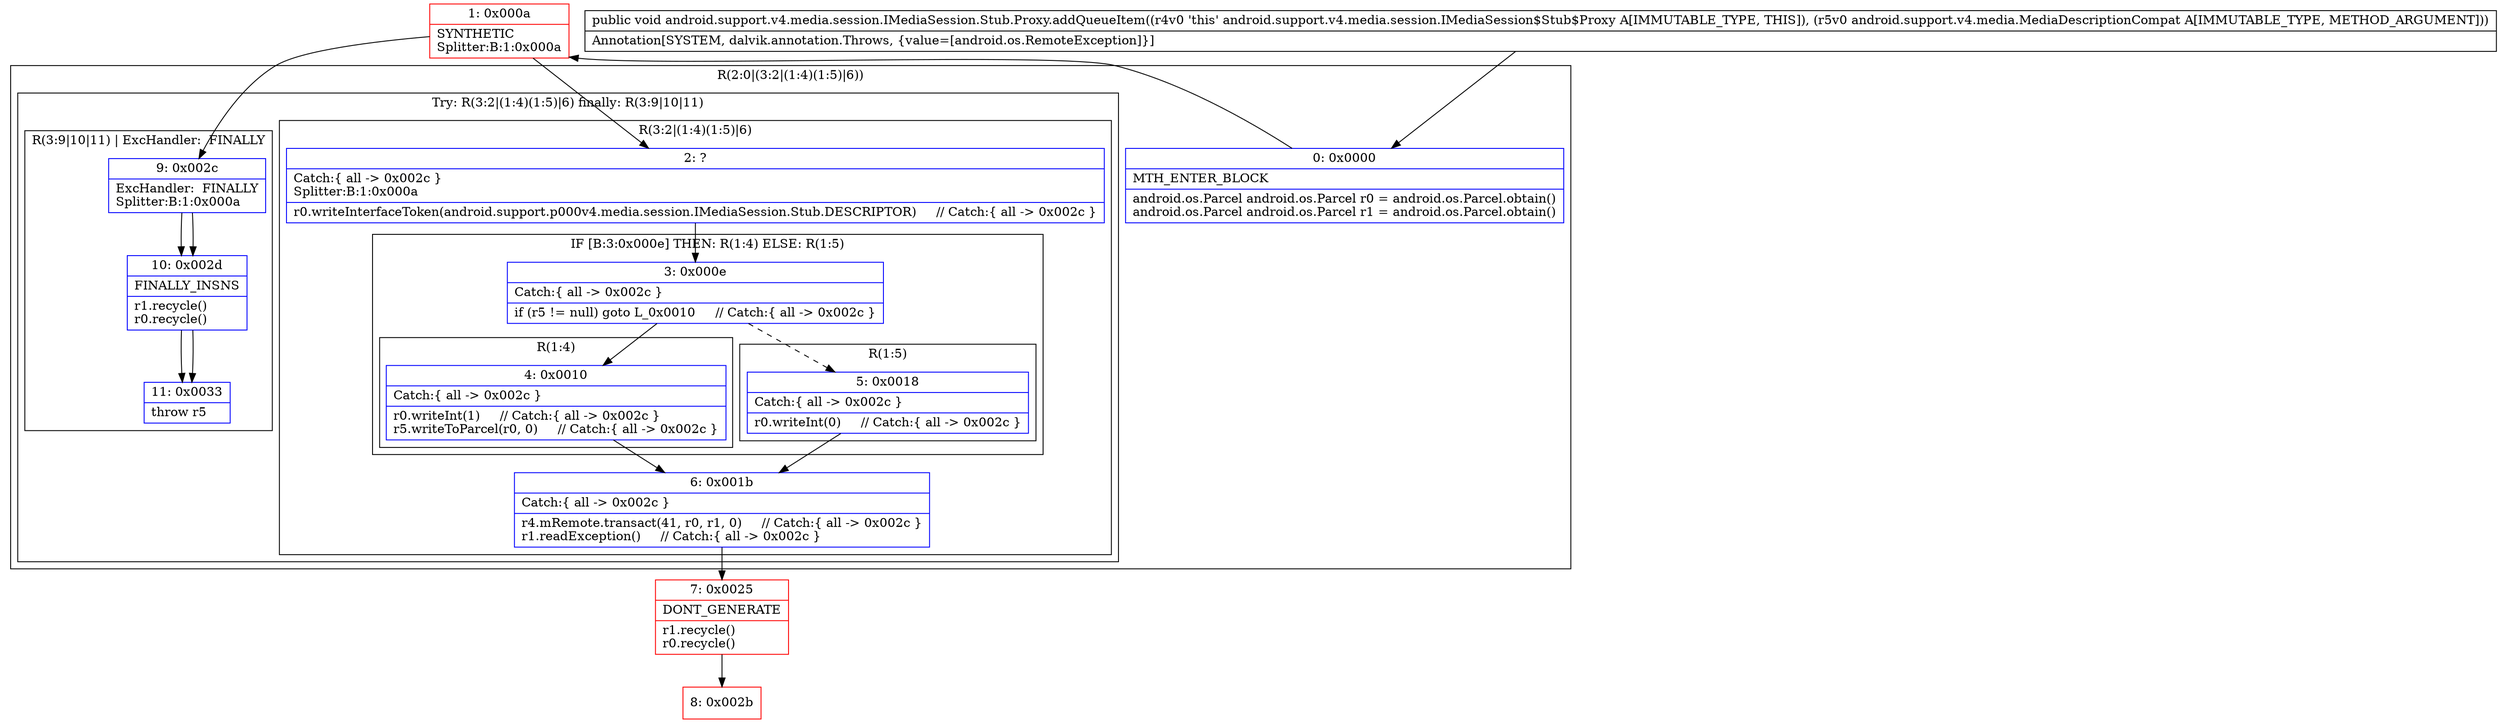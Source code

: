 digraph "CFG forandroid.support.v4.media.session.IMediaSession.Stub.Proxy.addQueueItem(Landroid\/support\/v4\/media\/MediaDescriptionCompat;)V" {
subgraph cluster_Region_1579803587 {
label = "R(2:0|(3:2|(1:4)(1:5)|6))";
node [shape=record,color=blue];
Node_0 [shape=record,label="{0\:\ 0x0000|MTH_ENTER_BLOCK\l|android.os.Parcel android.os.Parcel r0 = android.os.Parcel.obtain()\landroid.os.Parcel android.os.Parcel r1 = android.os.Parcel.obtain()\l}"];
subgraph cluster_TryCatchRegion_803004639 {
label = "Try: R(3:2|(1:4)(1:5)|6) finally: R(3:9|10|11)";
node [shape=record,color=blue];
subgraph cluster_Region_1357685815 {
label = "R(3:2|(1:4)(1:5)|6)";
node [shape=record,color=blue];
Node_2 [shape=record,label="{2\:\ ?|Catch:\{ all \-\> 0x002c \}\lSplitter:B:1:0x000a\l|r0.writeInterfaceToken(android.support.p000v4.media.session.IMediaSession.Stub.DESCRIPTOR)     \/\/ Catch:\{ all \-\> 0x002c \}\l}"];
subgraph cluster_IfRegion_1101180705 {
label = "IF [B:3:0x000e] THEN: R(1:4) ELSE: R(1:5)";
node [shape=record,color=blue];
Node_3 [shape=record,label="{3\:\ 0x000e|Catch:\{ all \-\> 0x002c \}\l|if (r5 != null) goto L_0x0010     \/\/ Catch:\{ all \-\> 0x002c \}\l}"];
subgraph cluster_Region_248650744 {
label = "R(1:4)";
node [shape=record,color=blue];
Node_4 [shape=record,label="{4\:\ 0x0010|Catch:\{ all \-\> 0x002c \}\l|r0.writeInt(1)     \/\/ Catch:\{ all \-\> 0x002c \}\lr5.writeToParcel(r0, 0)     \/\/ Catch:\{ all \-\> 0x002c \}\l}"];
}
subgraph cluster_Region_374245509 {
label = "R(1:5)";
node [shape=record,color=blue];
Node_5 [shape=record,label="{5\:\ 0x0018|Catch:\{ all \-\> 0x002c \}\l|r0.writeInt(0)     \/\/ Catch:\{ all \-\> 0x002c \}\l}"];
}
}
Node_6 [shape=record,label="{6\:\ 0x001b|Catch:\{ all \-\> 0x002c \}\l|r4.mRemote.transact(41, r0, r1, 0)     \/\/ Catch:\{ all \-\> 0x002c \}\lr1.readException()     \/\/ Catch:\{ all \-\> 0x002c \}\l}"];
}
subgraph cluster_Region_132666996 {
label = "R(3:9|10|11) | ExcHandler:  FINALLY\l";
node [shape=record,color=blue];
Node_9 [shape=record,label="{9\:\ 0x002c|ExcHandler:  FINALLY\lSplitter:B:1:0x000a\l}"];
Node_10 [shape=record,label="{10\:\ 0x002d|FINALLY_INSNS\l|r1.recycle()\lr0.recycle()\l}"];
Node_11 [shape=record,label="{11\:\ 0x0033|throw r5\l}"];
}
}
}
subgraph cluster_Region_132666996 {
label = "R(3:9|10|11) | ExcHandler:  FINALLY\l";
node [shape=record,color=blue];
Node_9 [shape=record,label="{9\:\ 0x002c|ExcHandler:  FINALLY\lSplitter:B:1:0x000a\l}"];
Node_10 [shape=record,label="{10\:\ 0x002d|FINALLY_INSNS\l|r1.recycle()\lr0.recycle()\l}"];
Node_11 [shape=record,label="{11\:\ 0x0033|throw r5\l}"];
}
Node_1 [shape=record,color=red,label="{1\:\ 0x000a|SYNTHETIC\lSplitter:B:1:0x000a\l}"];
Node_7 [shape=record,color=red,label="{7\:\ 0x0025|DONT_GENERATE\l|r1.recycle()\lr0.recycle()\l}"];
Node_8 [shape=record,color=red,label="{8\:\ 0x002b}"];
MethodNode[shape=record,label="{public void android.support.v4.media.session.IMediaSession.Stub.Proxy.addQueueItem((r4v0 'this' android.support.v4.media.session.IMediaSession$Stub$Proxy A[IMMUTABLE_TYPE, THIS]), (r5v0 android.support.v4.media.MediaDescriptionCompat A[IMMUTABLE_TYPE, METHOD_ARGUMENT]))  | Annotation[SYSTEM, dalvik.annotation.Throws, \{value=[android.os.RemoteException]\}]\l}"];
MethodNode -> Node_0;
Node_0 -> Node_1;
Node_2 -> Node_3;
Node_3 -> Node_4;
Node_3 -> Node_5[style=dashed];
Node_4 -> Node_6;
Node_5 -> Node_6;
Node_6 -> Node_7;
Node_9 -> Node_10;
Node_10 -> Node_11;
Node_9 -> Node_10;
Node_10 -> Node_11;
Node_1 -> Node_2;
Node_1 -> Node_9;
Node_7 -> Node_8;
}

